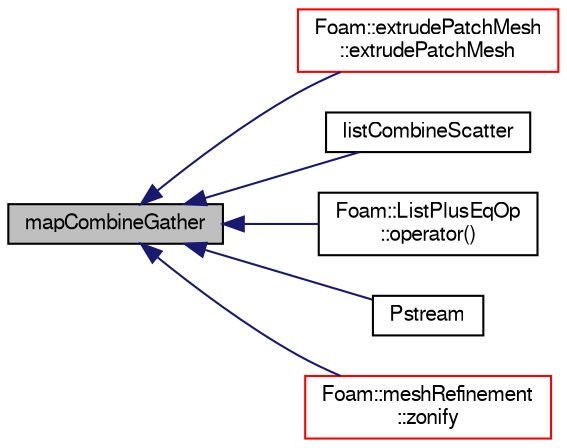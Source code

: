 digraph "mapCombineGather"
{
  bgcolor="transparent";
  edge [fontname="FreeSans",fontsize="10",labelfontname="FreeSans",labelfontsize="10"];
  node [fontname="FreeSans",fontsize="10",shape=record];
  rankdir="LR";
  Node4161 [label="mapCombineGather",height=0.2,width=0.4,color="black", fillcolor="grey75", style="filled", fontcolor="black"];
  Node4161 -> Node4162 [dir="back",color="midnightblue",fontsize="10",style="solid",fontname="FreeSans"];
  Node4162 [label="Foam::extrudePatchMesh\l::extrudePatchMesh",height=0.2,width=0.4,color="red",URL="$a21446.html#ada5aee048de4d025b44660aca99d21a6",tooltip="Construct from mesh, patch and dictionary. "];
  Node4161 -> Node4164 [dir="back",color="midnightblue",fontsize="10",style="solid",fontname="FreeSans"];
  Node4164 [label="listCombineScatter",height=0.2,width=0.4,color="black",URL="$a26250.html#ab6749bb43e837c32040a992d2d29ca6f",tooltip="Like above but switches between linear/tree communication. "];
  Node4161 -> Node4165 [dir="back",color="midnightblue",fontsize="10",style="solid",fontname="FreeSans"];
  Node4165 [label="Foam::ListPlusEqOp\l::operator()",height=0.2,width=0.4,color="black",URL="$a28762.html#a33f59e84c60f75110e784d87fe239ad9"];
  Node4161 -> Node4166 [dir="back",color="midnightblue",fontsize="10",style="solid",fontname="FreeSans"];
  Node4166 [label="Pstream",height=0.2,width=0.4,color="black",URL="$a26250.html#a2b31c5d4673e1c7d7366b8b6bf47830d",tooltip="Construct given optional buffer size. "];
  Node4161 -> Node4167 [dir="back",color="midnightblue",fontsize="10",style="solid",fontname="FreeSans"];
  Node4167 [label="Foam::meshRefinement\l::zonify",height=0.2,width=0.4,color="red",URL="$a24662.html#a90cf965dfe02eb20f11a4a8c6035747f",tooltip="Put faces/cells into zones according to surface specification. "];
}
